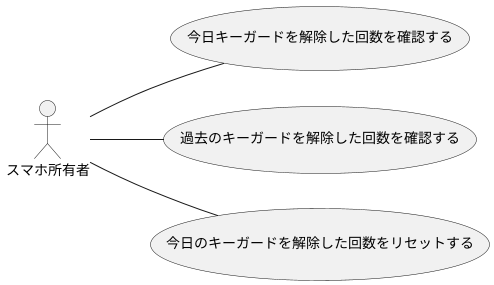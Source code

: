 @startuml

' == メリット ==
' 1. 顧客の要求を明確化できる
' 2. システムの範囲（できること・できないこと）を明確化できる

' == ポイント ==
' システム利用者（アクター）視点で書く
' シンプルに書く
' 機能分割しない（機能仕様ではない）
' ユースケースの粒度を統一する
' 表現を統一する

left to right direction
skinparam shadowing false

' ======================================================
actor スマホ所有者

usecase 今日キーガードを解除した回数を確認する as UC1
usecase 過去のキーガードを解除した回数を確認する as UC2
usecase 今日のキーガードを解除した回数をリセットする as UC3
' ======================================================
スマホ所有者 -- UC1
スマホ所有者 -- UC2
スマホ所有者 -- UC3

@enduml